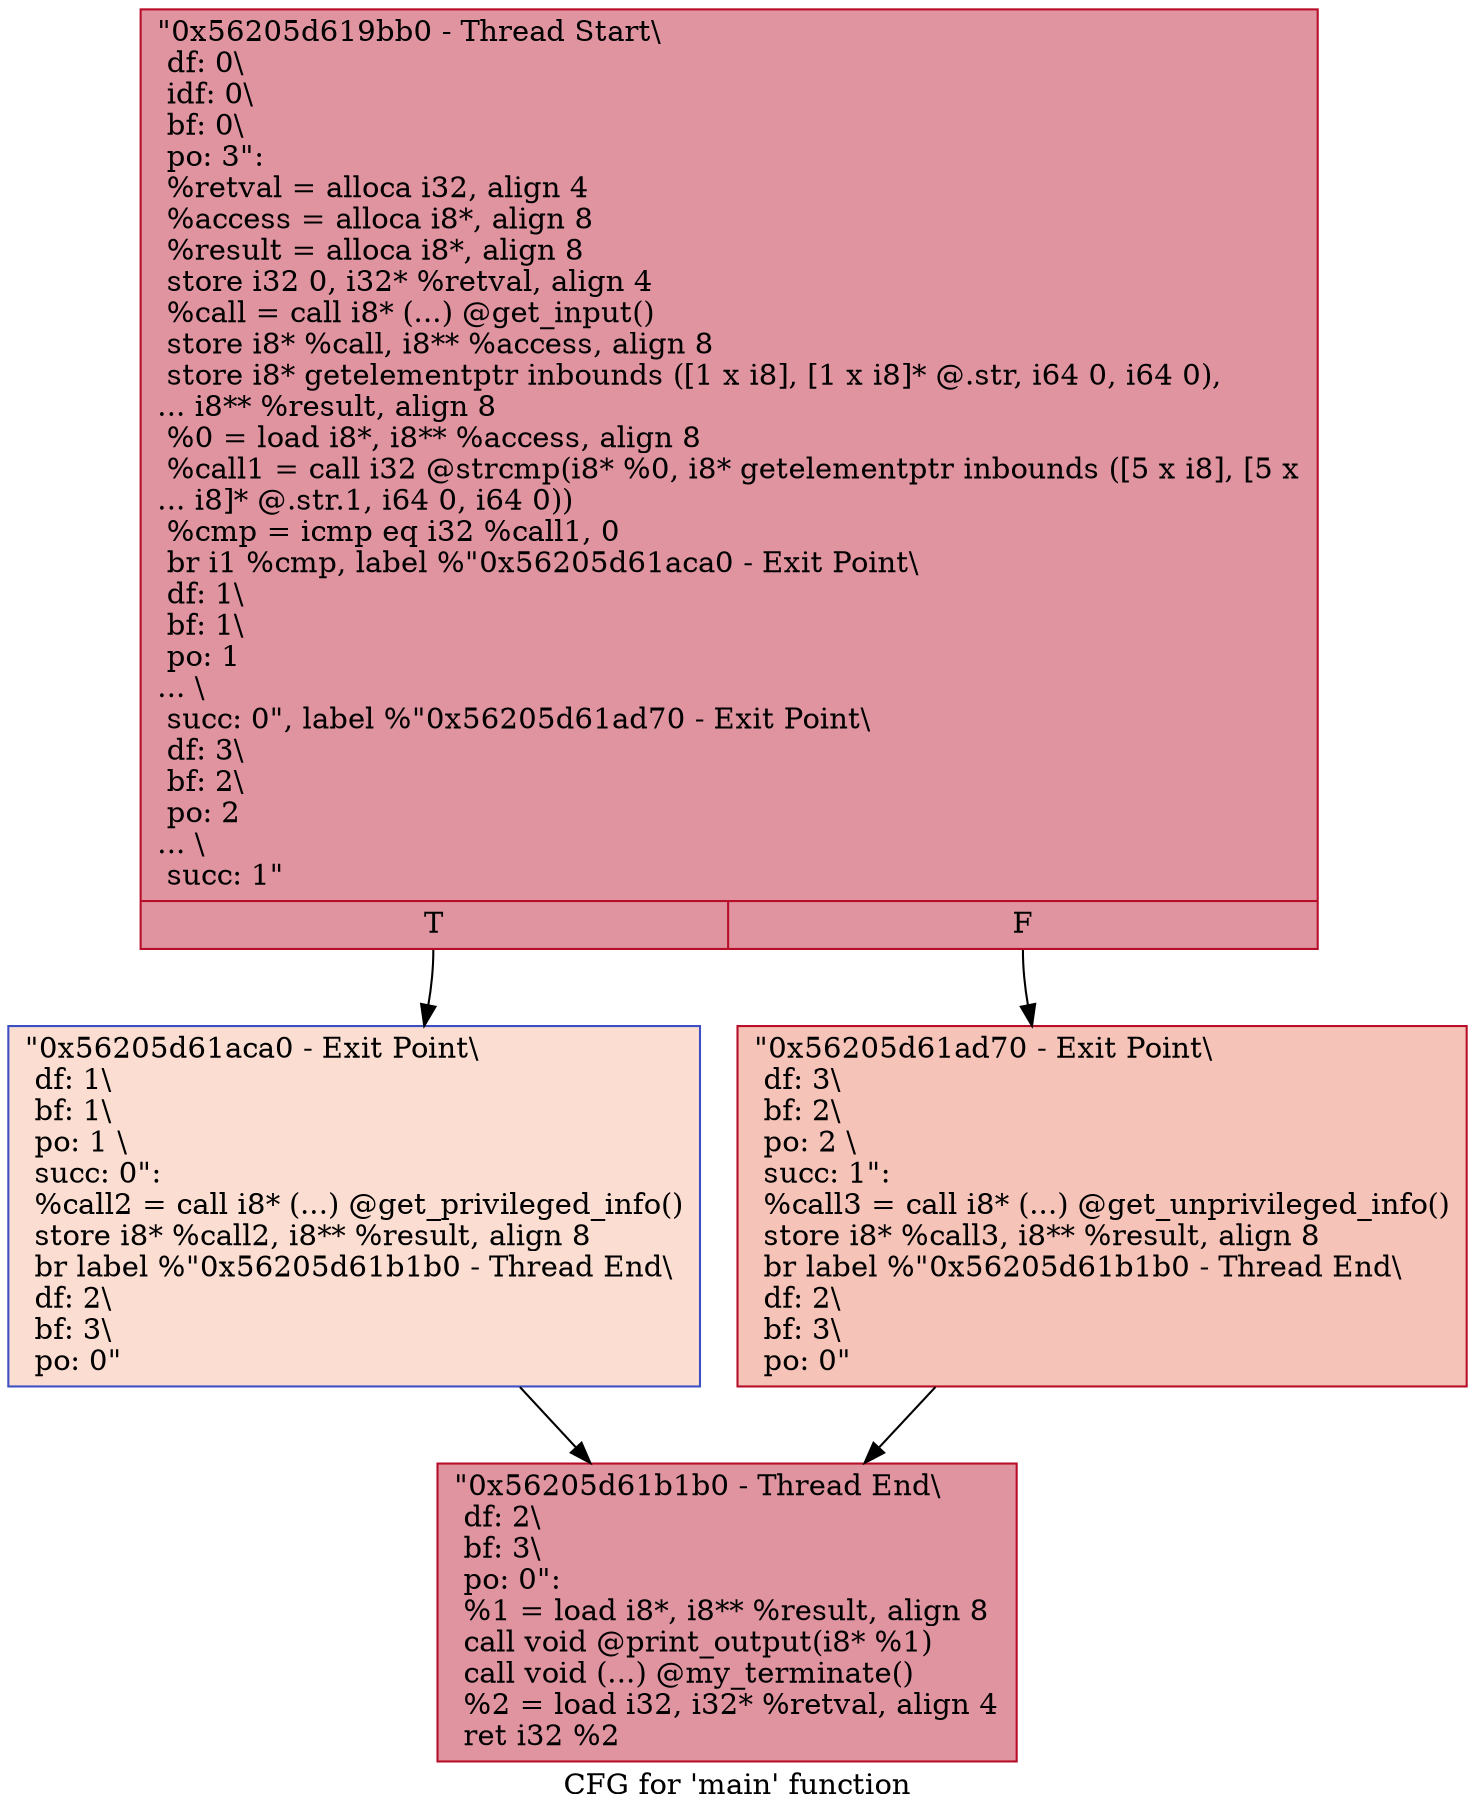 digraph "CFG for 'main' function" {
	label="CFG for 'main' function";

	Node0x56205d619bb0 [shape=record,color="#b70d28ff", style=filled, fillcolor="#b70d2870",label="{\"0x56205d619bb0 - Thread Start\\\l df: 0\\\l idf: 0\\\l bf: 0\\\l po: 3\":\l  %retval = alloca i32, align 4\l  %access = alloca i8*, align 8\l  %result = alloca i8*, align 8\l  store i32 0, i32* %retval, align 4\l  %call = call i8* (...) @get_input()\l  store i8* %call, i8** %access, align 8\l  store i8* getelementptr inbounds ([1 x i8], [1 x i8]* @.str, i64 0, i64 0),\l... i8** %result, align 8\l  %0 = load i8*, i8** %access, align 8\l  %call1 = call i32 @strcmp(i8* %0, i8* getelementptr inbounds ([5 x i8], [5 x\l... i8]* @.str.1, i64 0, i64 0))\l  %cmp = icmp eq i32 %call1, 0\l  br i1 %cmp, label %\"0x56205d61aca0 - Exit Point\\\l df: 1\\\l bf: 1\\\l po: 1\l... \\\l succ: 0\", label %\"0x56205d61ad70 - Exit Point\\\l df: 3\\\l bf: 2\\\l po: 2\l... \\\l succ: 1\"\l|{<s0>T|<s1>F}}"];
	Node0x56205d619bb0:s0 -> Node0x56205d61aca0;
	Node0x56205d619bb0:s1 -> Node0x56205d61ad70;
	Node0x56205d61aca0 [shape=record,color="#3d50c3ff", style=filled, fillcolor="#f7b39670",label="{\"0x56205d61aca0 - Exit Point\\\l df: 1\\\l bf: 1\\\l po: 1 \\\l succ: 0\": \l  %call2 = call i8* (...) @get_privileged_info()\l  store i8* %call2, i8** %result, align 8\l  br label %\"0x56205d61b1b0 - Thread End\\\l df: 2\\\l bf: 3\\\l po: 0\"\l}"];
	Node0x56205d61aca0 -> Node0x56205d61b1b0;
	Node0x56205d61ad70 [shape=record,color="#b70d28ff", style=filled, fillcolor="#e8765c70",label="{\"0x56205d61ad70 - Exit Point\\\l df: 3\\\l bf: 2\\\l po: 2 \\\l succ: 1\": \l  %call3 = call i8* (...) @get_unprivileged_info()\l  store i8* %call3, i8** %result, align 8\l  br label %\"0x56205d61b1b0 - Thread End\\\l df: 2\\\l bf: 3\\\l po: 0\"\l}"];
	Node0x56205d61ad70 -> Node0x56205d61b1b0;
	Node0x56205d61b1b0 [shape=record,color="#b70d28ff", style=filled, fillcolor="#b70d2870",label="{\"0x56205d61b1b0 - Thread End\\\l df: 2\\\l bf: 3\\\l po: 0\": \l  %1 = load i8*, i8** %result, align 8\l  call void @print_output(i8* %1)\l  call void (...) @my_terminate()\l  %2 = load i32, i32* %retval, align 4\l  ret i32 %2\l}"];
}
